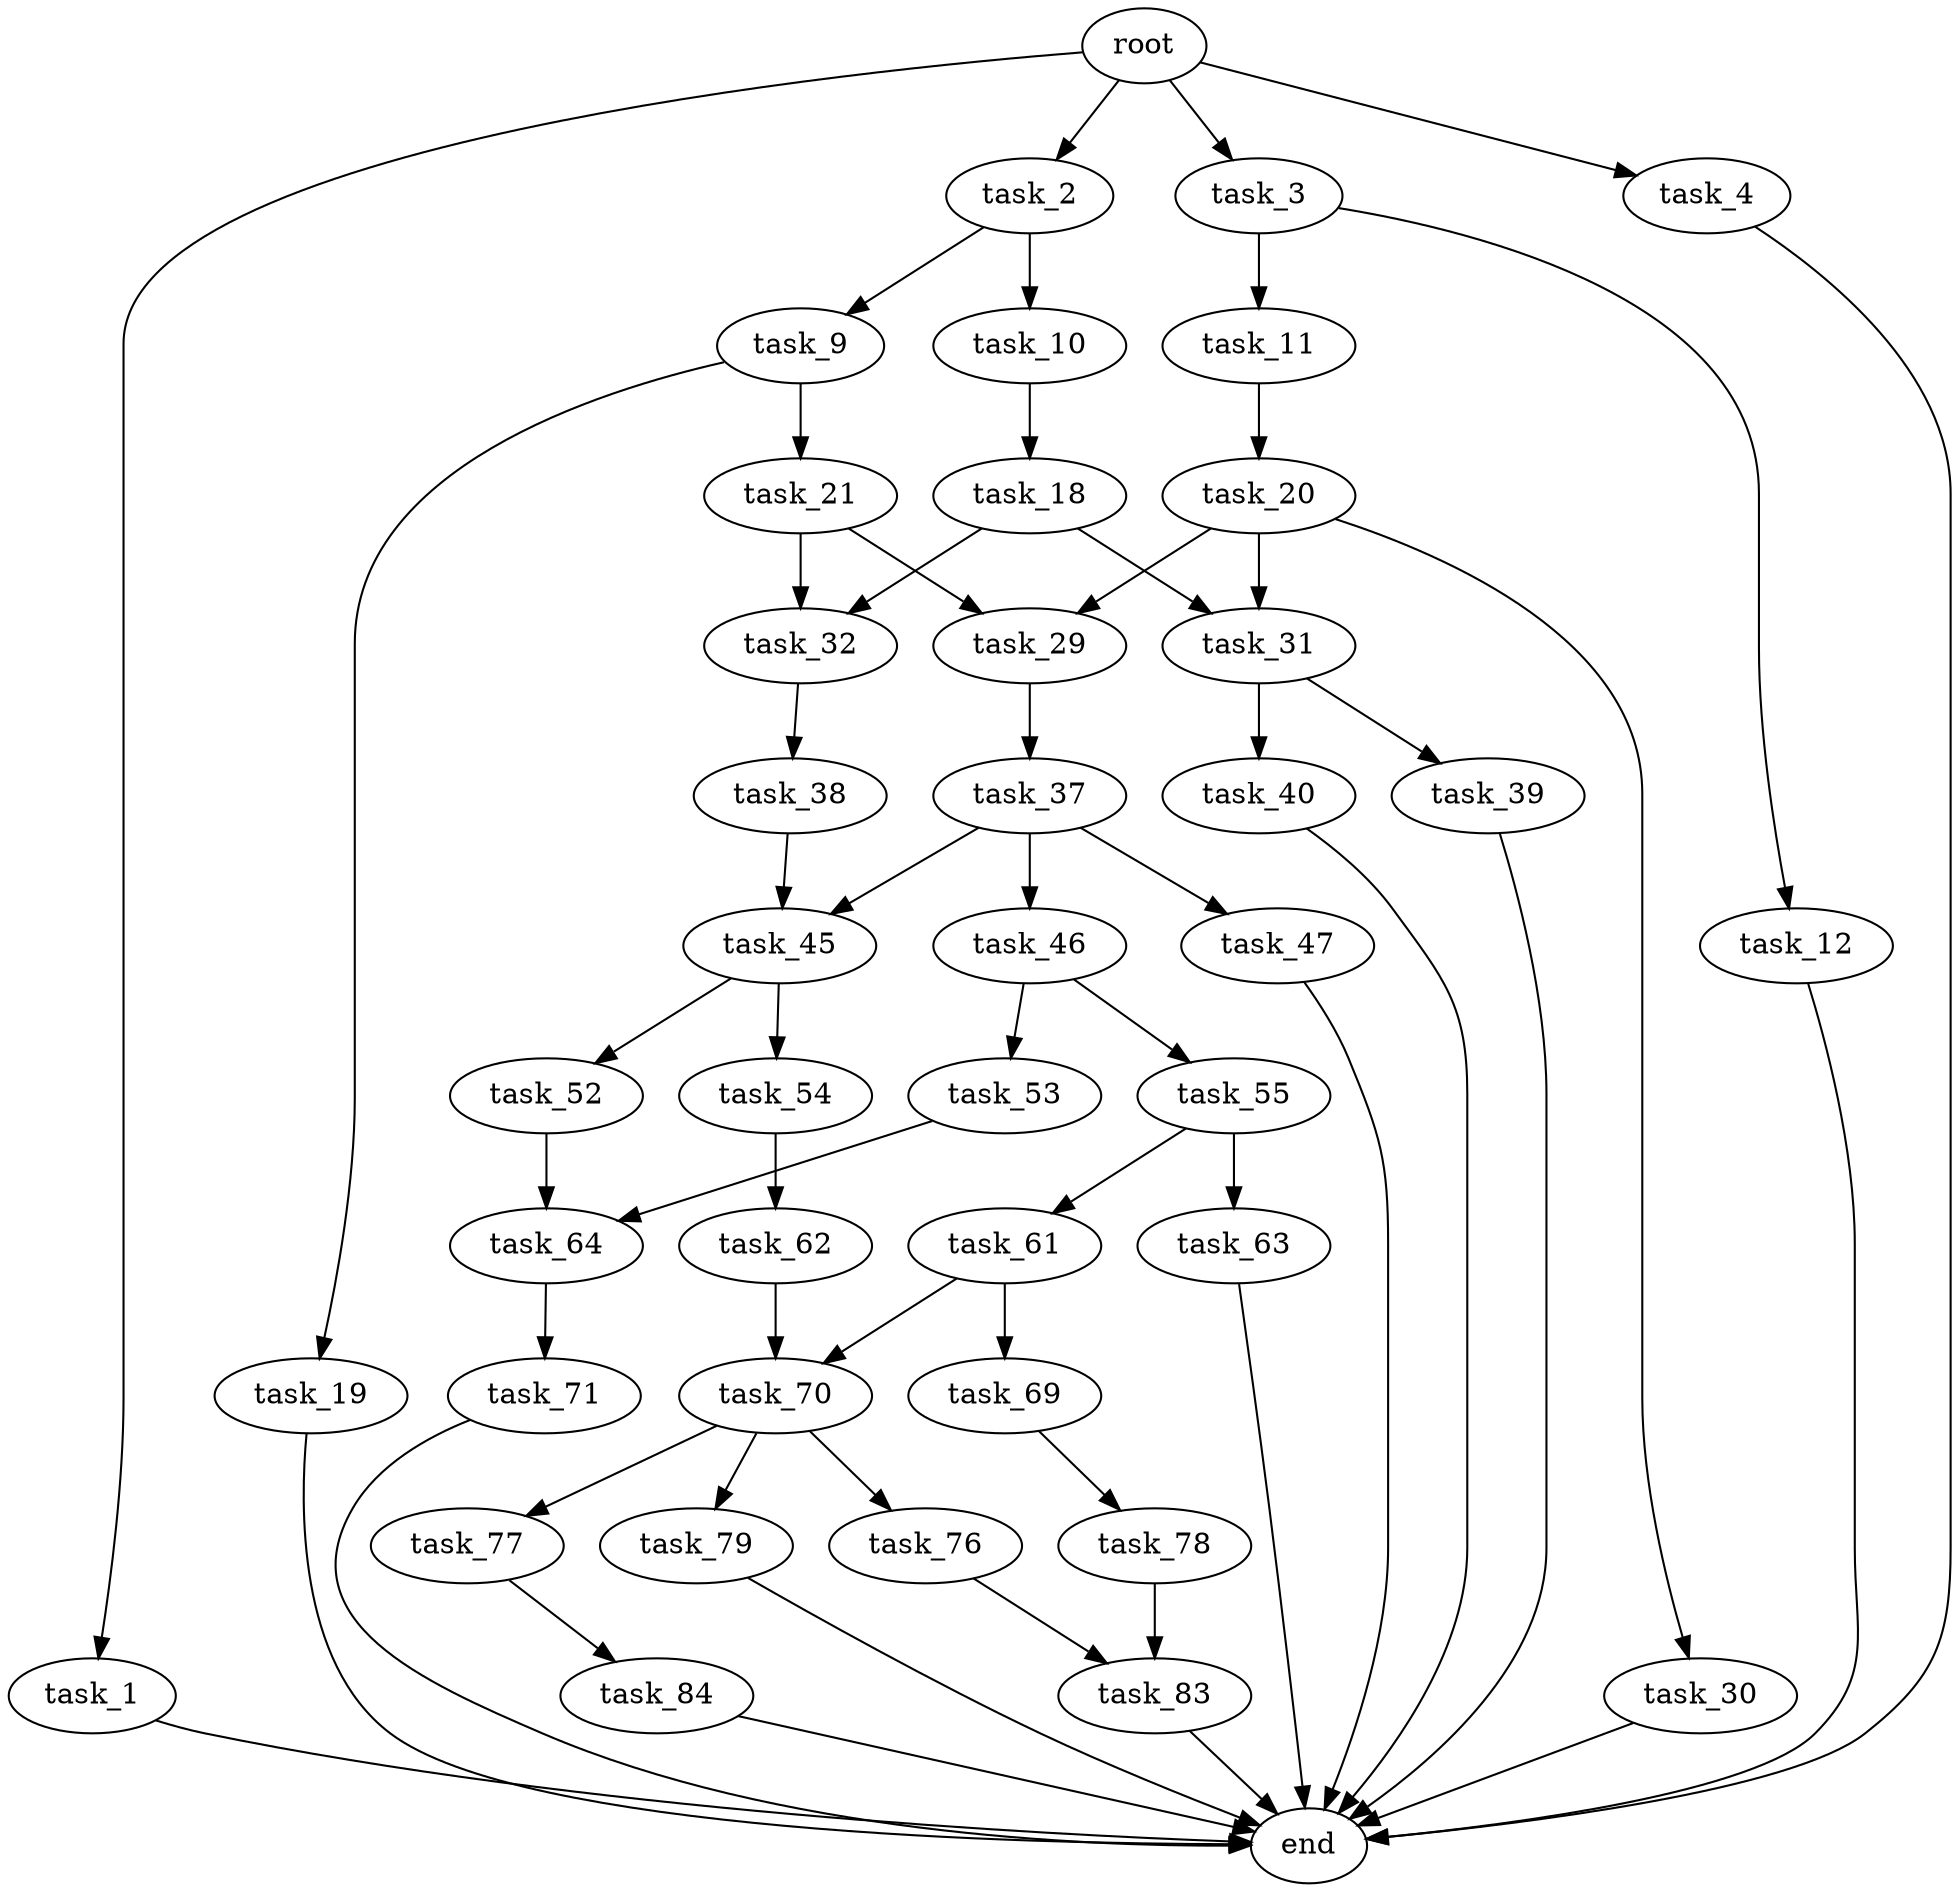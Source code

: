 digraph G {
  root [size="0.000000"];
  task_1 [size="1073741824000.000000"];
  task_2 [size="134217728000.000000"];
  task_3 [size="40462419264.000000"];
  task_4 [size="368293445632.000000"];
  task_9 [size="7030338607.000000"];
  task_10 [size="82999203837.000000"];
  task_11 [size="147899387835.000000"];
  task_12 [size="782757789696.000000"];
  task_18 [size="549755813888.000000"];
  task_19 [size="12933120647.000000"];
  task_20 [size="782757789696.000000"];
  task_21 [size="1073741824000.000000"];
  task_29 [size="22046331953.000000"];
  task_30 [size="166306924092.000000"];
  task_31 [size="4379144795.000000"];
  task_32 [size="30092388878.000000"];
  task_37 [size="1709434414.000000"];
  task_38 [size="464293425049.000000"];
  task_39 [size="891906651.000000"];
  task_40 [size="12626412170.000000"];
  task_45 [size="3785272520.000000"];
  task_46 [size="1169003235.000000"];
  task_47 [size="1684511995.000000"];
  task_52 [size="449140800107.000000"];
  task_53 [size="6682934409.000000"];
  task_54 [size="1073741824000.000000"];
  task_55 [size="68719476736.000000"];
  task_61 [size="243820863657.000000"];
  task_62 [size="1323273135275.000000"];
  task_63 [size="2718032964.000000"];
  task_64 [size="779906522404.000000"];
  task_69 [size="8589934592.000000"];
  task_70 [size="273438175524.000000"];
  task_71 [size="1045497023125.000000"];
  task_76 [size="782757789696.000000"];
  task_77 [size="603027704618.000000"];
  task_78 [size="570549680336.000000"];
  task_79 [size="6132649984.000000"];
  task_83 [size="549755813888.000000"];
  task_84 [size="782757789696.000000"];
  end [size="0.000000"];

  root -> task_1 [size="1.000000"];
  root -> task_2 [size="1.000000"];
  root -> task_3 [size="1.000000"];
  root -> task_4 [size="1.000000"];
  task_1 -> end [size="1.000000"];
  task_2 -> task_9 [size="209715200.000000"];
  task_2 -> task_10 [size="209715200.000000"];
  task_3 -> task_11 [size="679477248.000000"];
  task_3 -> task_12 [size="679477248.000000"];
  task_4 -> end [size="1.000000"];
  task_9 -> task_19 [size="301989888.000000"];
  task_9 -> task_21 [size="301989888.000000"];
  task_10 -> task_18 [size="134217728.000000"];
  task_11 -> task_20 [size="134217728.000000"];
  task_12 -> end [size="1.000000"];
  task_18 -> task_31 [size="536870912.000000"];
  task_18 -> task_32 [size="536870912.000000"];
  task_19 -> end [size="1.000000"];
  task_20 -> task_29 [size="679477248.000000"];
  task_20 -> task_30 [size="679477248.000000"];
  task_20 -> task_31 [size="679477248.000000"];
  task_21 -> task_29 [size="838860800.000000"];
  task_21 -> task_32 [size="838860800.000000"];
  task_29 -> task_37 [size="536870912.000000"];
  task_30 -> end [size="1.000000"];
  task_31 -> task_39 [size="209715200.000000"];
  task_31 -> task_40 [size="209715200.000000"];
  task_32 -> task_38 [size="679477248.000000"];
  task_37 -> task_45 [size="75497472.000000"];
  task_37 -> task_46 [size="75497472.000000"];
  task_37 -> task_47 [size="75497472.000000"];
  task_38 -> task_45 [size="411041792.000000"];
  task_39 -> end [size="1.000000"];
  task_40 -> end [size="1.000000"];
  task_45 -> task_52 [size="75497472.000000"];
  task_45 -> task_54 [size="75497472.000000"];
  task_46 -> task_53 [size="33554432.000000"];
  task_46 -> task_55 [size="33554432.000000"];
  task_47 -> end [size="1.000000"];
  task_52 -> task_64 [size="411041792.000000"];
  task_53 -> task_64 [size="209715200.000000"];
  task_54 -> task_62 [size="838860800.000000"];
  task_55 -> task_61 [size="134217728.000000"];
  task_55 -> task_63 [size="134217728.000000"];
  task_61 -> task_69 [size="209715200.000000"];
  task_61 -> task_70 [size="209715200.000000"];
  task_62 -> task_70 [size="838860800.000000"];
  task_63 -> end [size="1.000000"];
  task_64 -> task_71 [size="536870912.000000"];
  task_69 -> task_78 [size="33554432.000000"];
  task_70 -> task_76 [size="411041792.000000"];
  task_70 -> task_77 [size="411041792.000000"];
  task_70 -> task_79 [size="411041792.000000"];
  task_71 -> end [size="1.000000"];
  task_76 -> task_83 [size="679477248.000000"];
  task_77 -> task_84 [size="411041792.000000"];
  task_78 -> task_83 [size="411041792.000000"];
  task_79 -> end [size="1.000000"];
  task_83 -> end [size="1.000000"];
  task_84 -> end [size="1.000000"];
}
